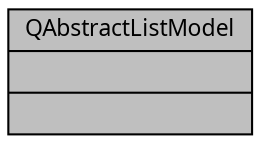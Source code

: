 digraph "QAbstractListModel"
{
 // INTERACTIVE_SVG=YES
  bgcolor="transparent";
  edge [fontname="Verdana",fontsize="11",labelfontname="Verdana",labelfontsize="11"];
  node [fontname="Verdana",fontsize="11",shape=record];
  Node1 [label="{QAbstractListModel\n||}",height=0.2,width=0.4,color="black", fillcolor="grey75", style="filled" fontcolor="black"];
}
